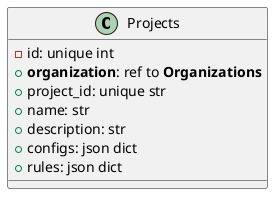 @startuml
    class Projects {
        - id: unique int
        + **organization**: ref to **Organizations**
        + project_id: unique str
        + name: str
        + description: str
        + configs: json dict
        + rules: json dict
    }
@enduml
